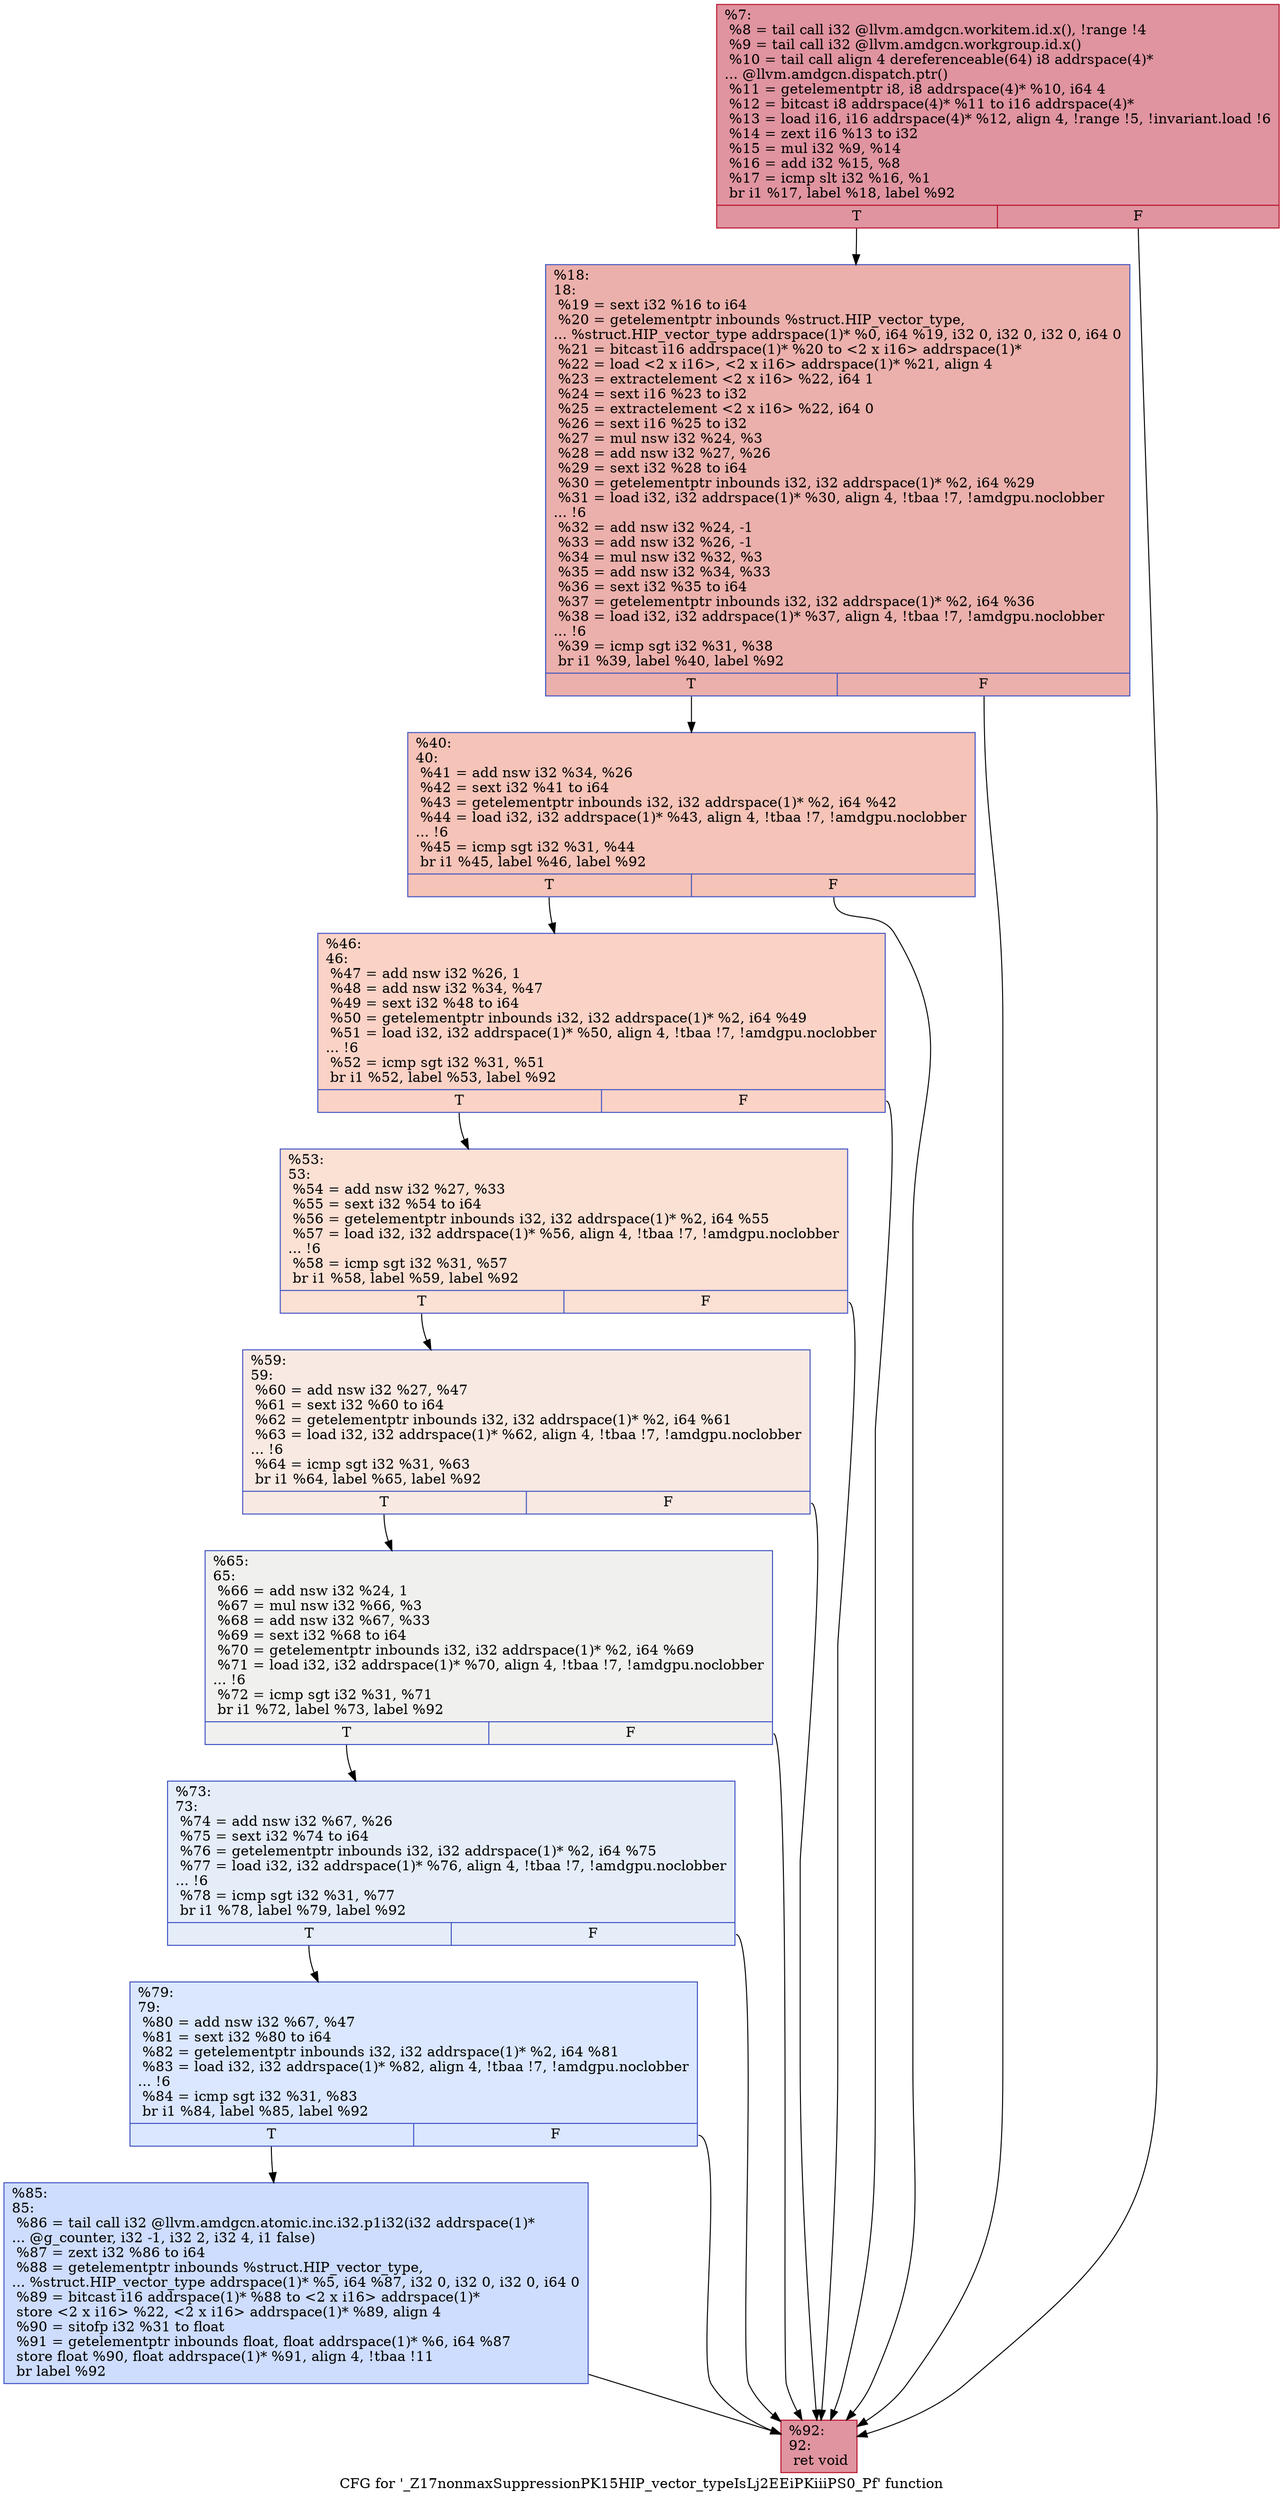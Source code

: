digraph "CFG for '_Z17nonmaxSuppressionPK15HIP_vector_typeIsLj2EEiPKiiiPS0_Pf' function" {
	label="CFG for '_Z17nonmaxSuppressionPK15HIP_vector_typeIsLj2EEiPKiiiPS0_Pf' function";

	Node0x47c6870 [shape=record,color="#b70d28ff", style=filled, fillcolor="#b70d2870",label="{%7:\l  %8 = tail call i32 @llvm.amdgcn.workitem.id.x(), !range !4\l  %9 = tail call i32 @llvm.amdgcn.workgroup.id.x()\l  %10 = tail call align 4 dereferenceable(64) i8 addrspace(4)*\l... @llvm.amdgcn.dispatch.ptr()\l  %11 = getelementptr i8, i8 addrspace(4)* %10, i64 4\l  %12 = bitcast i8 addrspace(4)* %11 to i16 addrspace(4)*\l  %13 = load i16, i16 addrspace(4)* %12, align 4, !range !5, !invariant.load !6\l  %14 = zext i16 %13 to i32\l  %15 = mul i32 %9, %14\l  %16 = add i32 %15, %8\l  %17 = icmp slt i32 %16, %1\l  br i1 %17, label %18, label %92\l|{<s0>T|<s1>F}}"];
	Node0x47c6870:s0 -> Node0x47c81a0;
	Node0x47c6870:s1 -> Node0x47c8230;
	Node0x47c81a0 [shape=record,color="#3d50c3ff", style=filled, fillcolor="#d24b4070",label="{%18:\l18:                                               \l  %19 = sext i32 %16 to i64\l  %20 = getelementptr inbounds %struct.HIP_vector_type,\l... %struct.HIP_vector_type addrspace(1)* %0, i64 %19, i32 0, i32 0, i32 0, i64 0\l  %21 = bitcast i16 addrspace(1)* %20 to \<2 x i16\> addrspace(1)*\l  %22 = load \<2 x i16\>, \<2 x i16\> addrspace(1)* %21, align 4\l  %23 = extractelement \<2 x i16\> %22, i64 1\l  %24 = sext i16 %23 to i32\l  %25 = extractelement \<2 x i16\> %22, i64 0\l  %26 = sext i16 %25 to i32\l  %27 = mul nsw i32 %24, %3\l  %28 = add nsw i32 %27, %26\l  %29 = sext i32 %28 to i64\l  %30 = getelementptr inbounds i32, i32 addrspace(1)* %2, i64 %29\l  %31 = load i32, i32 addrspace(1)* %30, align 4, !tbaa !7, !amdgpu.noclobber\l... !6\l  %32 = add nsw i32 %24, -1\l  %33 = add nsw i32 %26, -1\l  %34 = mul nsw i32 %32, %3\l  %35 = add nsw i32 %34, %33\l  %36 = sext i32 %35 to i64\l  %37 = getelementptr inbounds i32, i32 addrspace(1)* %2, i64 %36\l  %38 = load i32, i32 addrspace(1)* %37, align 4, !tbaa !7, !amdgpu.noclobber\l... !6\l  %39 = icmp sgt i32 %31, %38\l  br i1 %39, label %40, label %92\l|{<s0>T|<s1>F}}"];
	Node0x47c81a0:s0 -> Node0x47c9e20;
	Node0x47c81a0:s1 -> Node0x47c8230;
	Node0x47c9e20 [shape=record,color="#3d50c3ff", style=filled, fillcolor="#e8765c70",label="{%40:\l40:                                               \l  %41 = add nsw i32 %34, %26\l  %42 = sext i32 %41 to i64\l  %43 = getelementptr inbounds i32, i32 addrspace(1)* %2, i64 %42\l  %44 = load i32, i32 addrspace(1)* %43, align 4, !tbaa !7, !amdgpu.noclobber\l... !6\l  %45 = icmp sgt i32 %31, %44\l  br i1 %45, label %46, label %92\l|{<s0>T|<s1>F}}"];
	Node0x47c9e20:s0 -> Node0x47ca230;
	Node0x47c9e20:s1 -> Node0x47c8230;
	Node0x47ca230 [shape=record,color="#3d50c3ff", style=filled, fillcolor="#f59c7d70",label="{%46:\l46:                                               \l  %47 = add nsw i32 %26, 1\l  %48 = add nsw i32 %34, %47\l  %49 = sext i32 %48 to i64\l  %50 = getelementptr inbounds i32, i32 addrspace(1)* %2, i64 %49\l  %51 = load i32, i32 addrspace(1)* %50, align 4, !tbaa !7, !amdgpu.noclobber\l... !6\l  %52 = icmp sgt i32 %31, %51\l  br i1 %52, label %53, label %92\l|{<s0>T|<s1>F}}"];
	Node0x47ca230:s0 -> Node0x47ca6d0;
	Node0x47ca230:s1 -> Node0x47c8230;
	Node0x47ca6d0 [shape=record,color="#3d50c3ff", style=filled, fillcolor="#f7b99e70",label="{%53:\l53:                                               \l  %54 = add nsw i32 %27, %33\l  %55 = sext i32 %54 to i64\l  %56 = getelementptr inbounds i32, i32 addrspace(1)* %2, i64 %55\l  %57 = load i32, i32 addrspace(1)* %56, align 4, !tbaa !7, !amdgpu.noclobber\l... !6\l  %58 = icmp sgt i32 %31, %57\l  br i1 %58, label %59, label %92\l|{<s0>T|<s1>F}}"];
	Node0x47ca6d0:s0 -> Node0x47caab0;
	Node0x47ca6d0:s1 -> Node0x47c8230;
	Node0x47caab0 [shape=record,color="#3d50c3ff", style=filled, fillcolor="#efcebd70",label="{%59:\l59:                                               \l  %60 = add nsw i32 %27, %47\l  %61 = sext i32 %60 to i64\l  %62 = getelementptr inbounds i32, i32 addrspace(1)* %2, i64 %61\l  %63 = load i32, i32 addrspace(1)* %62, align 4, !tbaa !7, !amdgpu.noclobber\l... !6\l  %64 = icmp sgt i32 %31, %63\l  br i1 %64, label %65, label %92\l|{<s0>T|<s1>F}}"];
	Node0x47caab0:s0 -> Node0x47c9300;
	Node0x47caab0:s1 -> Node0x47c8230;
	Node0x47c9300 [shape=record,color="#3d50c3ff", style=filled, fillcolor="#dedcdb70",label="{%65:\l65:                                               \l  %66 = add nsw i32 %24, 1\l  %67 = mul nsw i32 %66, %3\l  %68 = add nsw i32 %67, %33\l  %69 = sext i32 %68 to i64\l  %70 = getelementptr inbounds i32, i32 addrspace(1)* %2, i64 %69\l  %71 = load i32, i32 addrspace(1)* %70, align 4, !tbaa !7, !amdgpu.noclobber\l... !6\l  %72 = icmp sgt i32 %31, %71\l  br i1 %72, label %73, label %92\l|{<s0>T|<s1>F}}"];
	Node0x47c9300:s0 -> Node0x47cb5d0;
	Node0x47c9300:s1 -> Node0x47c8230;
	Node0x47cb5d0 [shape=record,color="#3d50c3ff", style=filled, fillcolor="#c5d6f270",label="{%73:\l73:                                               \l  %74 = add nsw i32 %67, %26\l  %75 = sext i32 %74 to i64\l  %76 = getelementptr inbounds i32, i32 addrspace(1)* %2, i64 %75\l  %77 = load i32, i32 addrspace(1)* %76, align 4, !tbaa !7, !amdgpu.noclobber\l... !6\l  %78 = icmp sgt i32 %31, %77\l  br i1 %78, label %79, label %92\l|{<s0>T|<s1>F}}"];
	Node0x47cb5d0:s0 -> Node0x47cb970;
	Node0x47cb5d0:s1 -> Node0x47c8230;
	Node0x47cb970 [shape=record,color="#3d50c3ff", style=filled, fillcolor="#abc8fd70",label="{%79:\l79:                                               \l  %80 = add nsw i32 %67, %47\l  %81 = sext i32 %80 to i64\l  %82 = getelementptr inbounds i32, i32 addrspace(1)* %2, i64 %81\l  %83 = load i32, i32 addrspace(1)* %82, align 4, !tbaa !7, !amdgpu.noclobber\l... !6\l  %84 = icmp sgt i32 %31, %83\l  br i1 %84, label %85, label %92\l|{<s0>T|<s1>F}}"];
	Node0x47cb970:s0 -> Node0x47cbd50;
	Node0x47cb970:s1 -> Node0x47c8230;
	Node0x47cbd50 [shape=record,color="#3d50c3ff", style=filled, fillcolor="#8fb1fe70",label="{%85:\l85:                                               \l  %86 = tail call i32 @llvm.amdgcn.atomic.inc.i32.p1i32(i32 addrspace(1)*\l... @g_counter, i32 -1, i32 2, i32 4, i1 false)\l  %87 = zext i32 %86 to i64\l  %88 = getelementptr inbounds %struct.HIP_vector_type,\l... %struct.HIP_vector_type addrspace(1)* %5, i64 %87, i32 0, i32 0, i32 0, i64 0\l  %89 = bitcast i16 addrspace(1)* %88 to \<2 x i16\> addrspace(1)*\l  store \<2 x i16\> %22, \<2 x i16\> addrspace(1)* %89, align 4\l  %90 = sitofp i32 %31 to float\l  %91 = getelementptr inbounds float, float addrspace(1)* %6, i64 %87\l  store float %90, float addrspace(1)* %91, align 4, !tbaa !11\l  br label %92\l}"];
	Node0x47cbd50 -> Node0x47c8230;
	Node0x47c8230 [shape=record,color="#b70d28ff", style=filled, fillcolor="#b70d2870",label="{%92:\l92:                                               \l  ret void\l}"];
}

